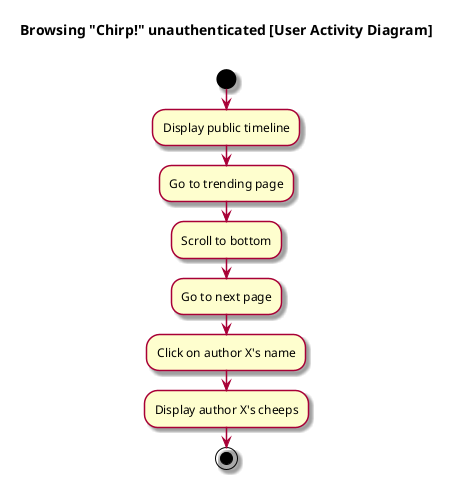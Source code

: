 @startuml

skin rose

title Browsing "Chirp!" unauthenticated [User Activity Diagram] \n

start

:Display public timeline;

:Go to trending page;

:Scroll to bottom;
:Go to next page;
:Click on author X's name;
:Display author X's cheeps;

stop

@enduml